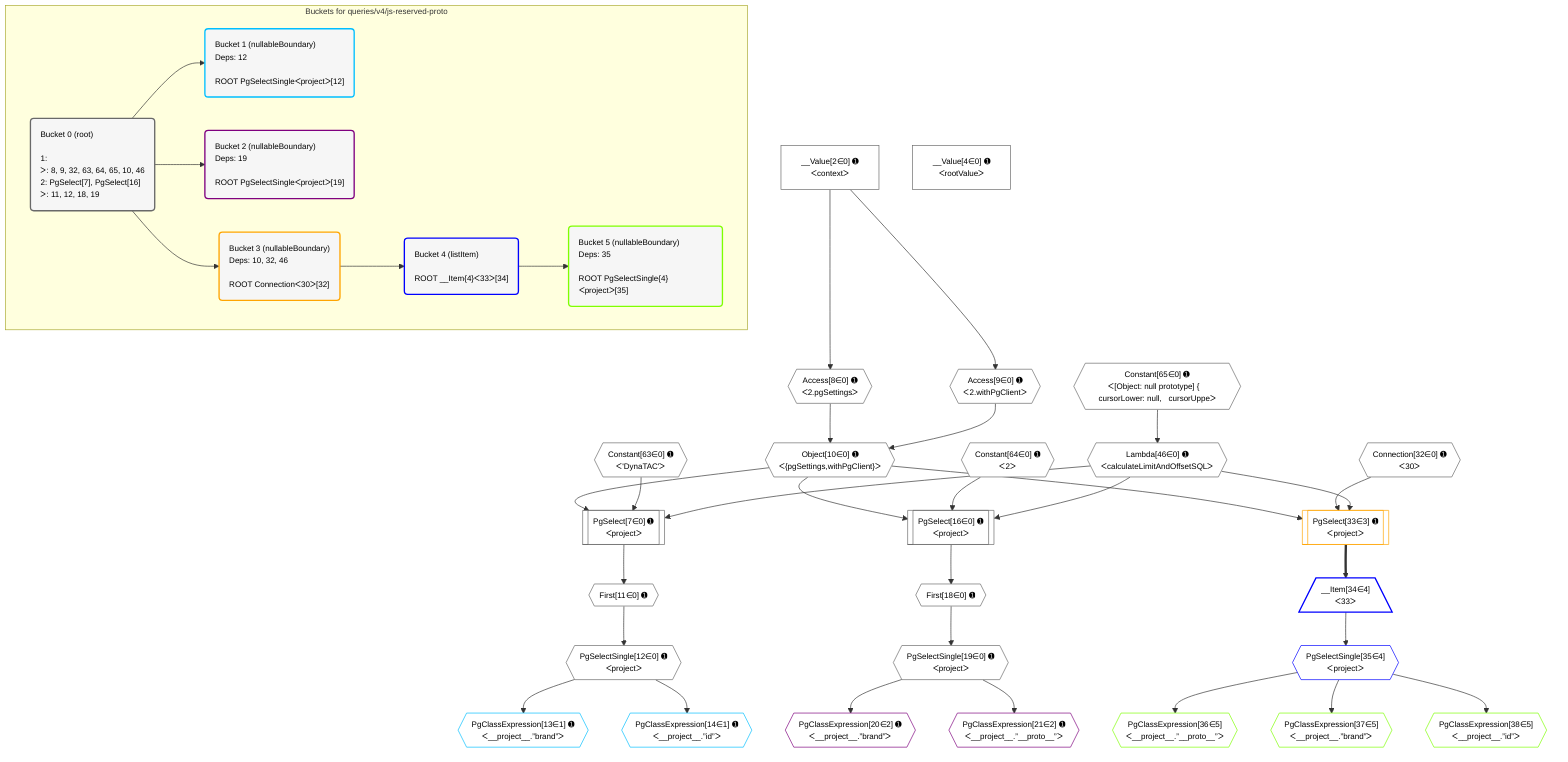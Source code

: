 %%{init: {'themeVariables': { 'fontSize': '12px'}}}%%
graph TD
    classDef path fill:#eee,stroke:#000,color:#000
    classDef plan fill:#fff,stroke-width:1px,color:#000
    classDef itemplan fill:#fff,stroke-width:2px,color:#000
    classDef unbatchedplan fill:#dff,stroke-width:1px,color:#000
    classDef sideeffectplan fill:#fcc,stroke-width:2px,color:#000
    classDef bucket fill:#f6f6f6,color:#000,stroke-width:2px,text-align:left


    %% plan dependencies
    PgSelect7[["PgSelect[7∈0] ➊<br />ᐸprojectᐳ"]]:::plan
    Object10{{"Object[10∈0] ➊<br />ᐸ{pgSettings,withPgClient}ᐳ"}}:::plan
    Constant63{{"Constant[63∈0] ➊<br />ᐸ'DynaTAC'ᐳ"}}:::plan
    Lambda46{{"Lambda[46∈0] ➊<br />ᐸcalculateLimitAndOffsetSQLᐳ"}}:::plan
    Object10 & Constant63 & Lambda46 --> PgSelect7
    PgSelect16[["PgSelect[16∈0] ➊<br />ᐸprojectᐳ"]]:::plan
    Constant64{{"Constant[64∈0] ➊<br />ᐸ2ᐳ"}}:::plan
    Object10 & Constant64 & Lambda46 --> PgSelect16
    Access8{{"Access[8∈0] ➊<br />ᐸ2.pgSettingsᐳ"}}:::plan
    Access9{{"Access[9∈0] ➊<br />ᐸ2.withPgClientᐳ"}}:::plan
    Access8 & Access9 --> Object10
    __Value2["__Value[2∈0] ➊<br />ᐸcontextᐳ"]:::plan
    __Value2 --> Access8
    __Value2 --> Access9
    First11{{"First[11∈0] ➊"}}:::plan
    PgSelect7 --> First11
    PgSelectSingle12{{"PgSelectSingle[12∈0] ➊<br />ᐸprojectᐳ"}}:::plan
    First11 --> PgSelectSingle12
    First18{{"First[18∈0] ➊"}}:::plan
    PgSelect16 --> First18
    PgSelectSingle19{{"PgSelectSingle[19∈0] ➊<br />ᐸprojectᐳ"}}:::plan
    First18 --> PgSelectSingle19
    Constant65{{"Constant[65∈0] ➊<br />ᐸ[Object: null prototype] {   cursorLower: null,   cursorUppeᐳ"}}:::plan
    Constant65 --> Lambda46
    __Value4["__Value[4∈0] ➊<br />ᐸrootValueᐳ"]:::plan
    Connection32{{"Connection[32∈0] ➊<br />ᐸ30ᐳ"}}:::plan
    PgClassExpression13{{"PgClassExpression[13∈1] ➊<br />ᐸ__project__.”brand”ᐳ"}}:::plan
    PgSelectSingle12 --> PgClassExpression13
    PgClassExpression14{{"PgClassExpression[14∈1] ➊<br />ᐸ__project__.”id”ᐳ"}}:::plan
    PgSelectSingle12 --> PgClassExpression14
    PgClassExpression20{{"PgClassExpression[20∈2] ➊<br />ᐸ__project__.”brand”ᐳ"}}:::plan
    PgSelectSingle19 --> PgClassExpression20
    PgClassExpression21{{"PgClassExpression[21∈2] ➊<br />ᐸ__project__.”__proto__”ᐳ"}}:::plan
    PgSelectSingle19 --> PgClassExpression21
    PgSelect33[["PgSelect[33∈3] ➊<br />ᐸprojectᐳ"]]:::plan
    Object10 & Connection32 & Lambda46 --> PgSelect33
    __Item34[/"__Item[34∈4]<br />ᐸ33ᐳ"\]:::itemplan
    PgSelect33 ==> __Item34
    PgSelectSingle35{{"PgSelectSingle[35∈4]<br />ᐸprojectᐳ"}}:::plan
    __Item34 --> PgSelectSingle35
    PgClassExpression36{{"PgClassExpression[36∈5]<br />ᐸ__project__.”__proto__”ᐳ"}}:::plan
    PgSelectSingle35 --> PgClassExpression36
    PgClassExpression37{{"PgClassExpression[37∈5]<br />ᐸ__project__.”brand”ᐳ"}}:::plan
    PgSelectSingle35 --> PgClassExpression37
    PgClassExpression38{{"PgClassExpression[38∈5]<br />ᐸ__project__.”id”ᐳ"}}:::plan
    PgSelectSingle35 --> PgClassExpression38

    %% define steps

    subgraph "Buckets for queries/v4/js-reserved-proto"
    Bucket0("Bucket 0 (root)<br /><br />1: <br />ᐳ: 8, 9, 32, 63, 64, 65, 10, 46<br />2: PgSelect[7], PgSelect[16]<br />ᐳ: 11, 12, 18, 19"):::bucket
    classDef bucket0 stroke:#696969
    class Bucket0,__Value2,__Value4,PgSelect7,Access8,Access9,Object10,First11,PgSelectSingle12,PgSelect16,First18,PgSelectSingle19,Connection32,Lambda46,Constant63,Constant64,Constant65 bucket0
    Bucket1("Bucket 1 (nullableBoundary)<br />Deps: 12<br /><br />ROOT PgSelectSingleᐸprojectᐳ[12]"):::bucket
    classDef bucket1 stroke:#00bfff
    class Bucket1,PgClassExpression13,PgClassExpression14 bucket1
    Bucket2("Bucket 2 (nullableBoundary)<br />Deps: 19<br /><br />ROOT PgSelectSingleᐸprojectᐳ[19]"):::bucket
    classDef bucket2 stroke:#7f007f
    class Bucket2,PgClassExpression20,PgClassExpression21 bucket2
    Bucket3("Bucket 3 (nullableBoundary)<br />Deps: 10, 32, 46<br /><br />ROOT Connectionᐸ30ᐳ[32]"):::bucket
    classDef bucket3 stroke:#ffa500
    class Bucket3,PgSelect33 bucket3
    Bucket4("Bucket 4 (listItem)<br /><br />ROOT __Item{4}ᐸ33ᐳ[34]"):::bucket
    classDef bucket4 stroke:#0000ff
    class Bucket4,__Item34,PgSelectSingle35 bucket4
    Bucket5("Bucket 5 (nullableBoundary)<br />Deps: 35<br /><br />ROOT PgSelectSingle{4}ᐸprojectᐳ[35]"):::bucket
    classDef bucket5 stroke:#7fff00
    class Bucket5,PgClassExpression36,PgClassExpression37,PgClassExpression38 bucket5
    Bucket0 --> Bucket1 & Bucket2 & Bucket3
    Bucket3 --> Bucket4
    Bucket4 --> Bucket5
    end